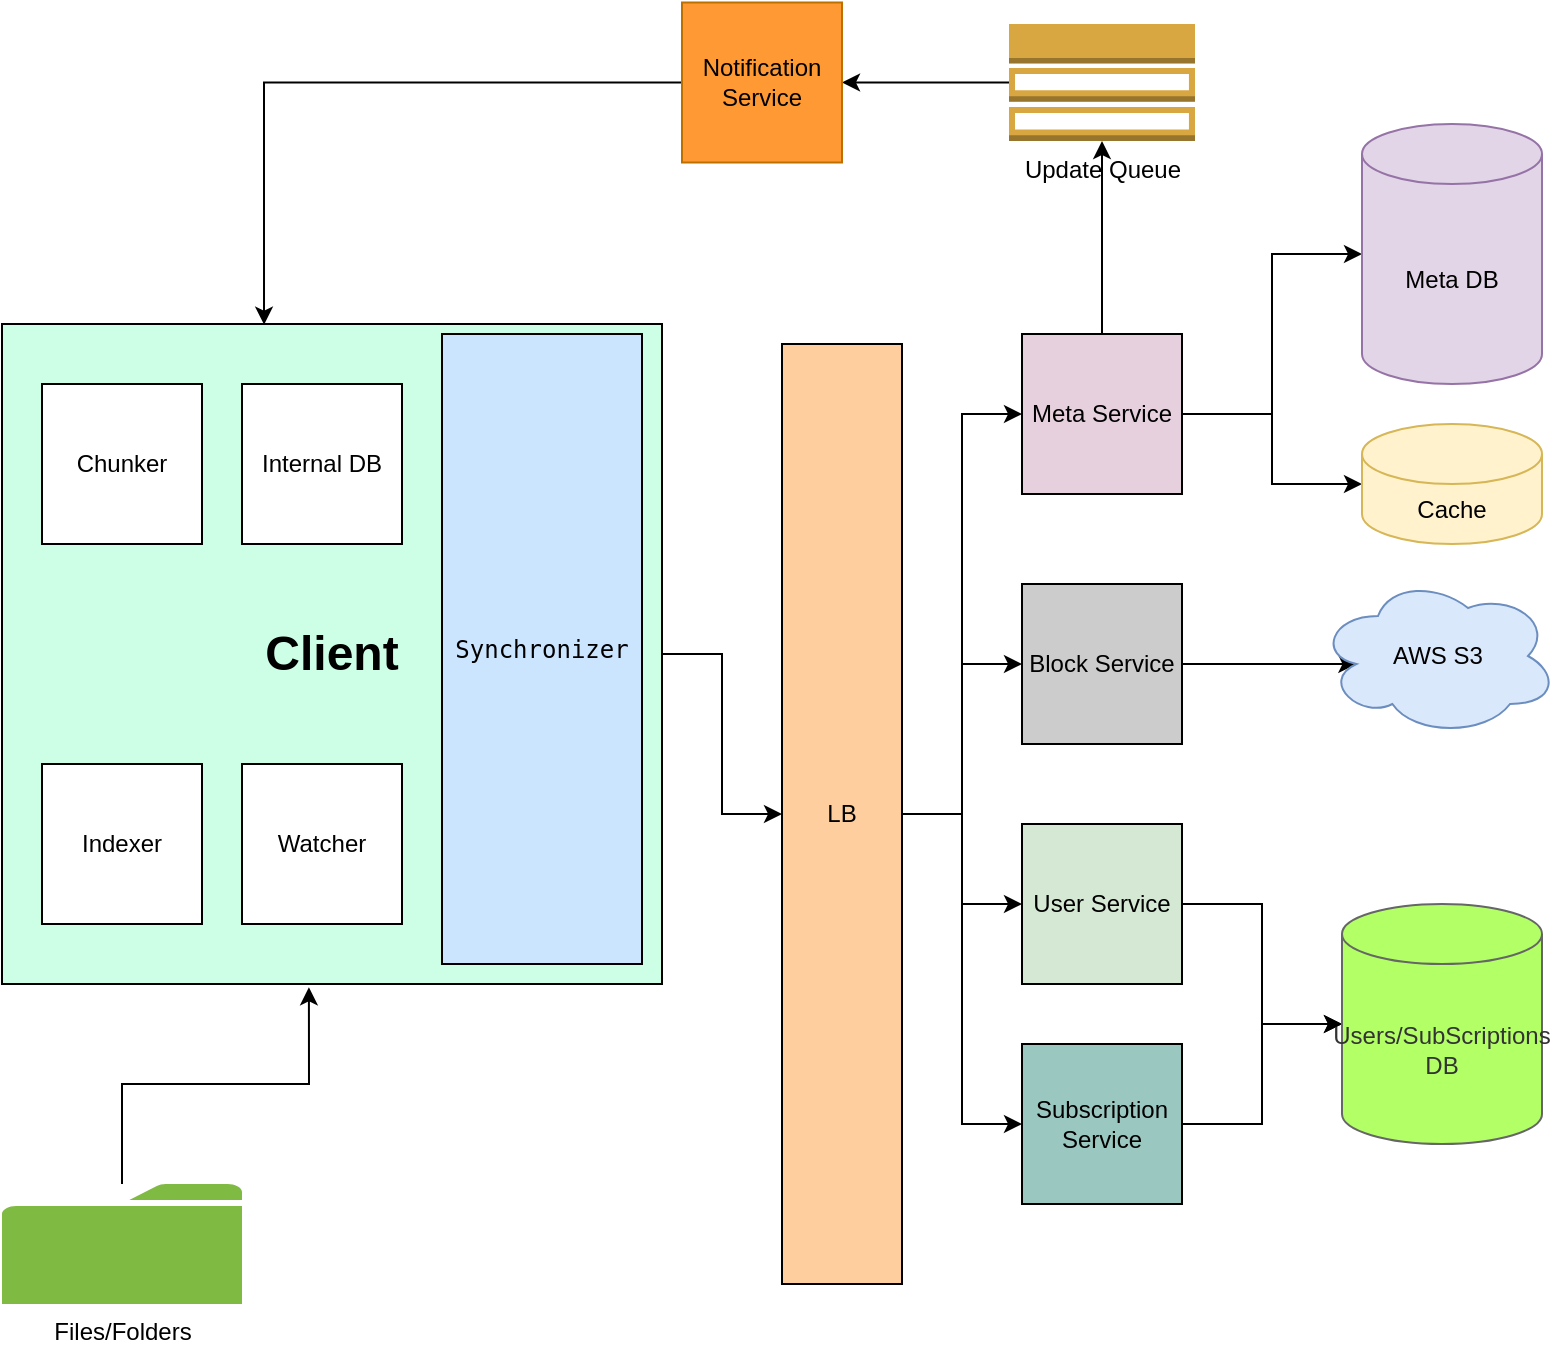 <mxfile version="20.2.3" type="github">
  <diagram id="wSEB3fK-XeF4CPHWAN03" name="Page-1">
    <mxGraphModel dx="998" dy="1640" grid="1" gridSize="10" guides="1" tooltips="1" connect="1" arrows="1" fold="1" page="1" pageScale="1" pageWidth="850" pageHeight="1100" math="0" shadow="0">
      <root>
        <mxCell id="0" />
        <mxCell id="1" parent="0" />
        <mxCell id="wRP9L-mu9rGhEelxiZSA-36" style="edgeStyle=orthogonalEdgeStyle;rounded=0;orthogonalLoop=1;jettySize=auto;html=1;entryX=0.465;entryY=1.005;entryDx=0;entryDy=0;entryPerimeter=0;" parent="1" source="wRP9L-mu9rGhEelxiZSA-1" target="wRP9L-mu9rGhEelxiZSA-2" edge="1">
          <mxGeometry relative="1" as="geometry" />
        </mxCell>
        <mxCell id="wRP9L-mu9rGhEelxiZSA-1" value="Files/Folders" style="sketch=0;pointerEvents=1;shadow=0;dashed=0;html=1;strokeColor=none;labelPosition=center;verticalLabelPosition=bottom;verticalAlign=top;outlineConnect=0;align=center;shape=mxgraph.office.concepts.folder;fillColor=#7FBA42;" parent="1" vertex="1">
          <mxGeometry x="50" y="460" width="120" height="60" as="geometry" />
        </mxCell>
        <mxCell id="wRP9L-mu9rGhEelxiZSA-10" style="edgeStyle=orthogonalEdgeStyle;rounded=0;orthogonalLoop=1;jettySize=auto;html=1;exitX=1;exitY=0.5;exitDx=0;exitDy=0;entryX=0;entryY=0.5;entryDx=0;entryDy=0;" parent="1" source="wRP9L-mu9rGhEelxiZSA-2" target="wRP9L-mu9rGhEelxiZSA-11" edge="1">
          <mxGeometry relative="1" as="geometry">
            <mxPoint x="360" y="155" as="targetPoint" />
          </mxGeometry>
        </mxCell>
        <mxCell id="wRP9L-mu9rGhEelxiZSA-2" value="&lt;h1&gt;&lt;b&gt;Client&lt;/b&gt;&lt;/h1&gt;" style="whiteSpace=wrap;html=1;aspect=fixed;fillColor=#CCFFE6;" parent="1" vertex="1">
          <mxGeometry x="50" y="30" width="330" height="330" as="geometry" />
        </mxCell>
        <mxCell id="wRP9L-mu9rGhEelxiZSA-4" value="Chunker" style="whiteSpace=wrap;html=1;aspect=fixed;" parent="1" vertex="1">
          <mxGeometry x="70" y="60" width="80" height="80" as="geometry" />
        </mxCell>
        <mxCell id="wRP9L-mu9rGhEelxiZSA-5" value="Internal DB" style="whiteSpace=wrap;html=1;aspect=fixed;" parent="1" vertex="1">
          <mxGeometry x="170" y="60" width="80" height="80" as="geometry" />
        </mxCell>
        <mxCell id="wRP9L-mu9rGhEelxiZSA-6" value="Indexer" style="whiteSpace=wrap;html=1;aspect=fixed;" parent="1" vertex="1">
          <mxGeometry x="70" y="250" width="80" height="80" as="geometry" />
        </mxCell>
        <mxCell id="wRP9L-mu9rGhEelxiZSA-7" value="Watcher" style="whiteSpace=wrap;html=1;aspect=fixed;" parent="1" vertex="1">
          <mxGeometry x="170" y="250" width="80" height="80" as="geometry" />
        </mxCell>
        <mxCell id="wRP9L-mu9rGhEelxiZSA-17" style="edgeStyle=orthogonalEdgeStyle;rounded=0;orthogonalLoop=1;jettySize=auto;html=1;entryX=0;entryY=0.5;entryDx=0;entryDy=0;" parent="1" source="wRP9L-mu9rGhEelxiZSA-11" target="wRP9L-mu9rGhEelxiZSA-14" edge="1">
          <mxGeometry relative="1" as="geometry" />
        </mxCell>
        <mxCell id="wRP9L-mu9rGhEelxiZSA-19" style="edgeStyle=orthogonalEdgeStyle;rounded=0;orthogonalLoop=1;jettySize=auto;html=1;exitX=1;exitY=0.5;exitDx=0;exitDy=0;entryX=0;entryY=0.5;entryDx=0;entryDy=0;" parent="1" source="wRP9L-mu9rGhEelxiZSA-11" target="wRP9L-mu9rGhEelxiZSA-15" edge="1">
          <mxGeometry relative="1" as="geometry" />
        </mxCell>
        <mxCell id="wRP9L-mu9rGhEelxiZSA-20" style="edgeStyle=orthogonalEdgeStyle;rounded=0;orthogonalLoop=1;jettySize=auto;html=1;exitX=1;exitY=0.5;exitDx=0;exitDy=0;entryX=0;entryY=0.5;entryDx=0;entryDy=0;" parent="1" source="wRP9L-mu9rGhEelxiZSA-11" target="wRP9L-mu9rGhEelxiZSA-16" edge="1">
          <mxGeometry relative="1" as="geometry" />
        </mxCell>
        <mxCell id="wRP9L-mu9rGhEelxiZSA-21" style="edgeStyle=orthogonalEdgeStyle;rounded=0;orthogonalLoop=1;jettySize=auto;html=1;exitX=1;exitY=0.5;exitDx=0;exitDy=0;" parent="1" source="wRP9L-mu9rGhEelxiZSA-11" target="wRP9L-mu9rGhEelxiZSA-13" edge="1">
          <mxGeometry relative="1" as="geometry" />
        </mxCell>
        <mxCell id="wRP9L-mu9rGhEelxiZSA-11" value="LB" style="rounded=0;whiteSpace=wrap;html=1;fillColor=#FFCE9F;" parent="1" vertex="1">
          <mxGeometry x="440" y="40" width="60" height="470" as="geometry" />
        </mxCell>
        <mxCell id="wRP9L-mu9rGhEelxiZSA-12" value="&lt;pre&gt;Synchronizer&lt;/pre&gt;" style="rounded=0;whiteSpace=wrap;html=1;fillColor=#CCE5FF;" parent="1" vertex="1">
          <mxGeometry x="270" y="35" width="100" height="315" as="geometry" />
        </mxCell>
        <mxCell id="wRP9L-mu9rGhEelxiZSA-28" style="edgeStyle=orthogonalEdgeStyle;rounded=0;orthogonalLoop=1;jettySize=auto;html=1;exitX=1;exitY=0.5;exitDx=0;exitDy=0;entryX=0;entryY=0.5;entryDx=0;entryDy=0;entryPerimeter=0;" parent="1" source="wRP9L-mu9rGhEelxiZSA-13" target="wRP9L-mu9rGhEelxiZSA-27" edge="1">
          <mxGeometry relative="1" as="geometry" />
        </mxCell>
        <mxCell id="wRP9L-mu9rGhEelxiZSA-30" style="edgeStyle=orthogonalEdgeStyle;rounded=0;orthogonalLoop=1;jettySize=auto;html=1;exitX=1;exitY=0.5;exitDx=0;exitDy=0;entryX=0;entryY=0.5;entryDx=0;entryDy=0;entryPerimeter=0;" parent="1" source="wRP9L-mu9rGhEelxiZSA-13" target="wRP9L-mu9rGhEelxiZSA-29" edge="1">
          <mxGeometry relative="1" as="geometry" />
        </mxCell>
        <mxCell id="wRP9L-mu9rGhEelxiZSA-33" style="edgeStyle=orthogonalEdgeStyle;rounded=0;orthogonalLoop=1;jettySize=auto;html=1;exitX=0.5;exitY=0;exitDx=0;exitDy=0;entryX=0.5;entryY=1;entryDx=0;entryDy=0;entryPerimeter=0;" parent="1" source="wRP9L-mu9rGhEelxiZSA-13" target="wRP9L-mu9rGhEelxiZSA-31" edge="1">
          <mxGeometry relative="1" as="geometry" />
        </mxCell>
        <mxCell id="wRP9L-mu9rGhEelxiZSA-13" value="Meta Service" style="whiteSpace=wrap;html=1;aspect=fixed;fillColor=#E6D0DE;" parent="1" vertex="1">
          <mxGeometry x="560" y="35" width="80" height="80" as="geometry" />
        </mxCell>
        <mxCell id="wRP9L-mu9rGhEelxiZSA-26" style="edgeStyle=orthogonalEdgeStyle;rounded=0;orthogonalLoop=1;jettySize=auto;html=1;exitX=1;exitY=0.5;exitDx=0;exitDy=0;entryX=0.16;entryY=0.55;entryDx=0;entryDy=0;entryPerimeter=0;" parent="1" source="wRP9L-mu9rGhEelxiZSA-14" target="wRP9L-mu9rGhEelxiZSA-25" edge="1">
          <mxGeometry relative="1" as="geometry" />
        </mxCell>
        <mxCell id="wRP9L-mu9rGhEelxiZSA-14" value="Block Service" style="whiteSpace=wrap;html=1;aspect=fixed;fillColor=#CCCCCC;" parent="1" vertex="1">
          <mxGeometry x="560" y="160" width="80" height="80" as="geometry" />
        </mxCell>
        <mxCell id="wRP9L-mu9rGhEelxiZSA-23" style="edgeStyle=orthogonalEdgeStyle;rounded=0;orthogonalLoop=1;jettySize=auto;html=1;entryX=0;entryY=0.5;entryDx=0;entryDy=0;entryPerimeter=0;" parent="1" source="wRP9L-mu9rGhEelxiZSA-15" target="wRP9L-mu9rGhEelxiZSA-22" edge="1">
          <mxGeometry relative="1" as="geometry" />
        </mxCell>
        <mxCell id="wRP9L-mu9rGhEelxiZSA-15" value="User Service" style="whiteSpace=wrap;html=1;aspect=fixed;fillColor=#D5E8D4;" parent="1" vertex="1">
          <mxGeometry x="560" y="280" width="80" height="80" as="geometry" />
        </mxCell>
        <mxCell id="wRP9L-mu9rGhEelxiZSA-24" style="edgeStyle=orthogonalEdgeStyle;rounded=0;orthogonalLoop=1;jettySize=auto;html=1;entryX=0;entryY=0.5;entryDx=0;entryDy=0;entryPerimeter=0;" parent="1" source="wRP9L-mu9rGhEelxiZSA-16" target="wRP9L-mu9rGhEelxiZSA-22" edge="1">
          <mxGeometry relative="1" as="geometry" />
        </mxCell>
        <mxCell id="wRP9L-mu9rGhEelxiZSA-16" value="Subscription Service" style="whiteSpace=wrap;html=1;aspect=fixed;fillColor=#9AC7BF;" parent="1" vertex="1">
          <mxGeometry x="560" y="390" width="80" height="80" as="geometry" />
        </mxCell>
        <mxCell id="wRP9L-mu9rGhEelxiZSA-22" value="Users/SubScriptions DB" style="shape=cylinder3;whiteSpace=wrap;html=1;boundedLbl=1;backgroundOutline=1;size=15;fillColor=#B3FF66;fontColor=#333333;strokeColor=#666666;" parent="1" vertex="1">
          <mxGeometry x="720" y="320" width="100" height="120" as="geometry" />
        </mxCell>
        <mxCell id="wRP9L-mu9rGhEelxiZSA-25" value="AWS S3" style="ellipse;shape=cloud;whiteSpace=wrap;html=1;fillColor=#dae8fc;strokeColor=#6c8ebf;" parent="1" vertex="1">
          <mxGeometry x="708" y="156" width="120" height="80" as="geometry" />
        </mxCell>
        <mxCell id="wRP9L-mu9rGhEelxiZSA-27" value="Cache" style="shape=cylinder3;whiteSpace=wrap;html=1;boundedLbl=1;backgroundOutline=1;size=15;fillColor=#fff2cc;strokeColor=#d6b656;" parent="1" vertex="1">
          <mxGeometry x="730" y="80" width="90" height="60" as="geometry" />
        </mxCell>
        <mxCell id="wRP9L-mu9rGhEelxiZSA-29" value="Meta DB" style="shape=cylinder3;whiteSpace=wrap;html=1;boundedLbl=1;backgroundOutline=1;size=15;fillColor=#e1d5e7;strokeColor=#9673a6;" parent="1" vertex="1">
          <mxGeometry x="730" y="-70" width="90" height="130" as="geometry" />
        </mxCell>
        <mxCell id="wRP9L-mu9rGhEelxiZSA-34" style="edgeStyle=orthogonalEdgeStyle;rounded=0;orthogonalLoop=1;jettySize=auto;html=1;exitX=0;exitY=0.5;exitDx=0;exitDy=0;exitPerimeter=0;" parent="1" source="wRP9L-mu9rGhEelxiZSA-31" target="wRP9L-mu9rGhEelxiZSA-32" edge="1">
          <mxGeometry relative="1" as="geometry" />
        </mxCell>
        <mxCell id="wRP9L-mu9rGhEelxiZSA-31" value="Update Queue" style="outlineConnect=0;dashed=0;verticalLabelPosition=bottom;verticalAlign=top;align=center;html=1;shape=mxgraph.aws3.topic_2;fillColor=#D9A741;gradientColor=none;" parent="1" vertex="1">
          <mxGeometry x="553.5" y="-120" width="93" height="58.5" as="geometry" />
        </mxCell>
        <mxCell id="wRP9L-mu9rGhEelxiZSA-35" style="edgeStyle=orthogonalEdgeStyle;rounded=0;orthogonalLoop=1;jettySize=auto;html=1;entryX=0.397;entryY=0.001;entryDx=0;entryDy=0;entryPerimeter=0;" parent="1" source="wRP9L-mu9rGhEelxiZSA-32" target="wRP9L-mu9rGhEelxiZSA-2" edge="1">
          <mxGeometry relative="1" as="geometry" />
        </mxCell>
        <mxCell id="wRP9L-mu9rGhEelxiZSA-32" value="Notification Service" style="whiteSpace=wrap;html=1;aspect=fixed;fillColor=#FF9933;fontColor=#000000;strokeColor=#BD7000;" parent="1" vertex="1">
          <mxGeometry x="390" y="-130.75" width="80" height="80" as="geometry" />
        </mxCell>
      </root>
    </mxGraphModel>
  </diagram>
</mxfile>
